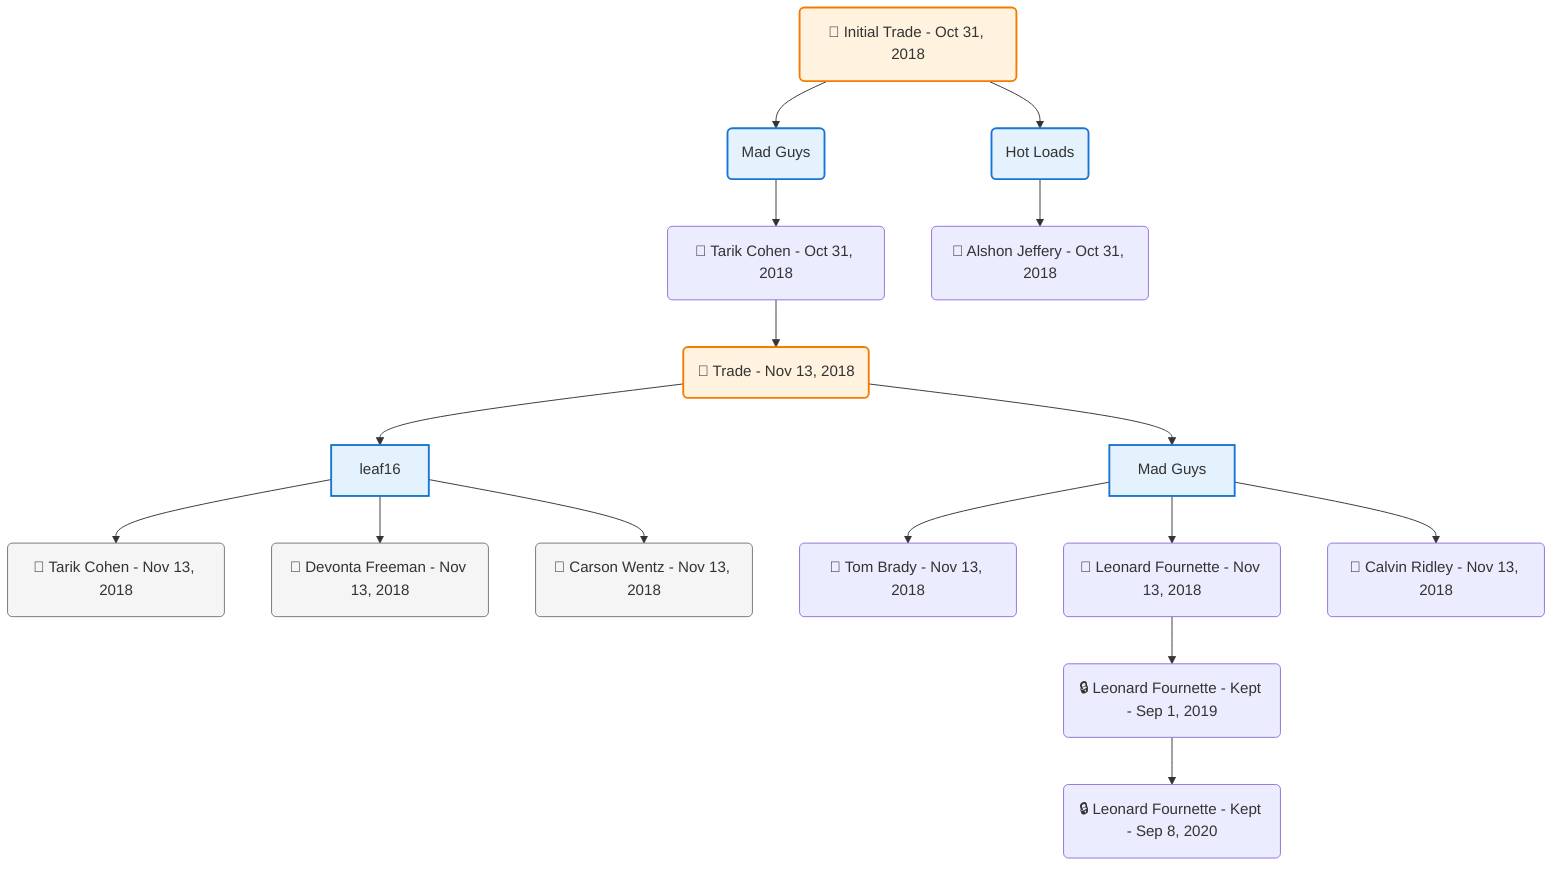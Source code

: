 flowchart TD

    TRADE_MAIN("🔄 Initial Trade - Oct 31, 2018")
    TEAM_1("Mad Guys")
    TEAM_2("Hot Loads")
    NODE_730e6ae1-20c2-456c-a80a-81ed4abe012b("🔄 Tarik Cohen - Oct 31, 2018")
    TRADE_71584b6e-bde0-48dd-aedb-da917acc6657_3("🔄 Trade - Nov 13, 2018")
    TEAM_66fb98f4-89a7-45f9-893a-b41d71e6249d_4["leaf16"]
    NODE_1890d1d2-cb42-4002-8937-7f27c92ad735("🔄 Tarik Cohen - Nov 13, 2018")
    NODE_7744e2af-5009-4007-8abb-6f69f1b655f4("🔄 Devonta Freeman - Nov 13, 2018")
    NODE_b9ea11fb-8b61-4a37-972f-ae12e52f0997("🔄 Carson Wentz - Nov 13, 2018")
    TEAM_f5908944-6efd-40eb-af54-6c53004e0e2f_5["Mad Guys"]
    NODE_48d34fc7-64b0-40fc-a2f7-5070efe85ac5("🔄 Tom Brady - Nov 13, 2018")
    NODE_042035f4-e889-4a12-9d3b-6d381a41e476("🔄 Leonard Fournette - Nov 13, 2018")
    NODE_7d9dff9a-6804-4749-8dc7-449f0c4ef28d("🔒 Leonard Fournette - Kept - Sep 1, 2019")
    NODE_39d6fee8-69ee-4c7f-8923-c42ccde87213("🔒 Leonard Fournette - Kept - Sep 8, 2020")
    NODE_0d10ae17-3629-4234-a0f6-d95769896b3e("🔄 Calvin Ridley - Nov 13, 2018")
    NODE_d7b38397-2a84-46a5-a1f0-8413fafdf2c0("🔄 Alshon Jeffery - Oct 31, 2018")

    TRADE_MAIN --> TEAM_1
    TRADE_MAIN --> TEAM_2
    TEAM_1 --> NODE_730e6ae1-20c2-456c-a80a-81ed4abe012b
    NODE_730e6ae1-20c2-456c-a80a-81ed4abe012b --> TRADE_71584b6e-bde0-48dd-aedb-da917acc6657_3
    TRADE_71584b6e-bde0-48dd-aedb-da917acc6657_3 --> TEAM_66fb98f4-89a7-45f9-893a-b41d71e6249d_4
    TEAM_66fb98f4-89a7-45f9-893a-b41d71e6249d_4 --> NODE_1890d1d2-cb42-4002-8937-7f27c92ad735
    TEAM_66fb98f4-89a7-45f9-893a-b41d71e6249d_4 --> NODE_7744e2af-5009-4007-8abb-6f69f1b655f4
    TEAM_66fb98f4-89a7-45f9-893a-b41d71e6249d_4 --> NODE_b9ea11fb-8b61-4a37-972f-ae12e52f0997
    TRADE_71584b6e-bde0-48dd-aedb-da917acc6657_3 --> TEAM_f5908944-6efd-40eb-af54-6c53004e0e2f_5
    TEAM_f5908944-6efd-40eb-af54-6c53004e0e2f_5 --> NODE_48d34fc7-64b0-40fc-a2f7-5070efe85ac5
    TEAM_f5908944-6efd-40eb-af54-6c53004e0e2f_5 --> NODE_042035f4-e889-4a12-9d3b-6d381a41e476
    NODE_042035f4-e889-4a12-9d3b-6d381a41e476 --> NODE_7d9dff9a-6804-4749-8dc7-449f0c4ef28d
    NODE_7d9dff9a-6804-4749-8dc7-449f0c4ef28d --> NODE_39d6fee8-69ee-4c7f-8923-c42ccde87213
    TEAM_f5908944-6efd-40eb-af54-6c53004e0e2f_5 --> NODE_0d10ae17-3629-4234-a0f6-d95769896b3e
    TEAM_2 --> NODE_d7b38397-2a84-46a5-a1f0-8413fafdf2c0

    %% Node styling
    classDef teamNode fill:#e3f2fd,stroke:#1976d2,stroke-width:2px
    classDef tradeNode fill:#fff3e0,stroke:#f57c00,stroke-width:2px
    classDef playerNode fill:#f3e5f5,stroke:#7b1fa2,stroke-width:1px
    classDef nonRootPlayerNode fill:#f5f5f5,stroke:#757575,stroke-width:1px
    classDef endNode fill:#ffebee,stroke:#c62828,stroke-width:2px
    classDef waiverNode fill:#e8f5e8,stroke:#388e3c,stroke-width:2px
    classDef championshipNode fill:#fff9c4,stroke:#f57f17,stroke-width:3px

    class TEAM_1,TEAM_2,TEAM_66fb98f4-89a7-45f9-893a-b41d71e6249d_4,TEAM_f5908944-6efd-40eb-af54-6c53004e0e2f_5 teamNode
    class NODE_1890d1d2-cb42-4002-8937-7f27c92ad735,NODE_7744e2af-5009-4007-8abb-6f69f1b655f4,NODE_b9ea11fb-8b61-4a37-972f-ae12e52f0997 nonRootPlayerNode
    class TRADE_MAIN,TRADE_71584b6e-bde0-48dd-aedb-da917acc6657_3 tradeNode